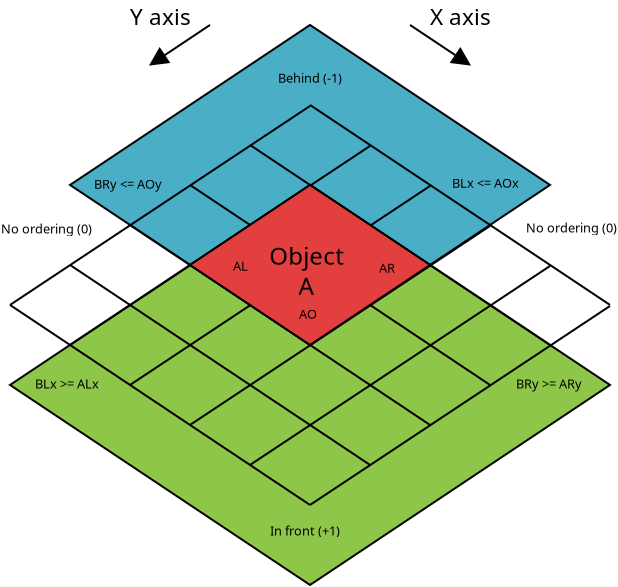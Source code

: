 <?xml version="1.0" encoding="UTF-8"?>
<dia:diagram xmlns:dia="http://www.lysator.liu.se/~alla/dia/"><dia:layer name="Background" visible="true"><dia:object type="Standard - Polygon" version="0" id="O0"><dia:attribute name="obj_pos"><dia:point val="6,7"/></dia:attribute><dia:attribute name="obj_bb"><dia:rectangle val="5.91,-1.06;30.09,11.06"/></dia:attribute><dia:attribute name="poly_points"><dia:point val="6,7"/><dia:point val="18,-1"/><dia:point val="30,7"/><dia:point val="24,11"/><dia:point val="18,7"/><dia:point val="12,11"/></dia:attribute><dia:attribute name="inner_color"><dia:color val="#4aaec6"/></dia:attribute><dia:attribute name="show_background"><dia:boolean val="true"/></dia:attribute></dia:object><dia:object type="Standard - Polygon" version="0" id="O1"><dia:attribute name="obj_pos"><dia:point val="12,11"/></dia:attribute><dia:attribute name="obj_bb"><dia:rectangle val="2.91,10.94;33.09,27.06"/></dia:attribute><dia:attribute name="poly_points"><dia:point val="12,11"/><dia:point val="18,15"/><dia:point val="24,11"/><dia:point val="33,17"/><dia:point val="18,27"/><dia:point val="3,17"/></dia:attribute><dia:attribute name="inner_color"><dia:color val="#8ec64a"/></dia:attribute><dia:attribute name="show_background"><dia:boolean val="true"/></dia:attribute></dia:object><dia:object type="Standard - Line" version="0" id="O2"><dia:attribute name="obj_pos"><dia:point val="3,13"/></dia:attribute><dia:attribute name="obj_bb"><dia:rectangle val="2.931,2.981;18.069,13.069"/></dia:attribute><dia:attribute name="conn_endpoints"><dia:point val="3,13"/><dia:point val="18,3.05"/></dia:attribute><dia:attribute name="numcp"><dia:int val="1"/></dia:attribute></dia:object><dia:object type="Standard - Line" version="0" id="O3"><dia:attribute name="obj_pos"><dia:point val="18,3"/></dia:attribute><dia:attribute name="obj_bb"><dia:rectangle val="17.931,2.931;33.069,13.069"/></dia:attribute><dia:attribute name="conn_endpoints"><dia:point val="18,3"/><dia:point val="33,13"/></dia:attribute><dia:attribute name="numcp"><dia:int val="1"/></dia:attribute></dia:object><dia:object type="Standard - Line" version="0" id="O4"><dia:attribute name="obj_pos"><dia:point val="9,9"/></dia:attribute><dia:attribute name="obj_bb"><dia:rectangle val="8.931,8.931;24.069,19.069"/></dia:attribute><dia:attribute name="conn_endpoints"><dia:point val="9,9"/><dia:point val="24,19"/></dia:attribute><dia:attribute name="numcp"><dia:int val="1"/></dia:attribute></dia:object><dia:object type="Standard - Line" version="0" id="O5"><dia:attribute name="obj_pos"><dia:point val="12,19"/></dia:attribute><dia:attribute name="obj_bb"><dia:rectangle val="11.931,8.981;27.069,19.069"/></dia:attribute><dia:attribute name="conn_endpoints"><dia:point val="12,19"/><dia:point val="27,9.05"/></dia:attribute><dia:attribute name="numcp"><dia:int val="1"/></dia:attribute></dia:object><dia:object type="Standard - Line" version="0" id="O6"><dia:attribute name="obj_pos"><dia:point val="9,17"/></dia:attribute><dia:attribute name="obj_bb"><dia:rectangle val="8.931,6.981;24.069,17.069"/></dia:attribute><dia:attribute name="conn_endpoints"><dia:point val="9,17"/><dia:point val="24,7.05"/></dia:attribute><dia:attribute name="numcp"><dia:int val="1"/></dia:attribute></dia:object><dia:object type="Standard - Line" version="0" id="O7"><dia:attribute name="obj_pos"><dia:point val="6,15"/></dia:attribute><dia:attribute name="obj_bb"><dia:rectangle val="5.931,4.981;21.069,15.069"/></dia:attribute><dia:attribute name="conn_endpoints"><dia:point val="6,15"/><dia:point val="21,5.05"/></dia:attribute><dia:attribute name="numcp"><dia:int val="1"/></dia:attribute></dia:object><dia:object type="Standard - Line" version="0" id="O8"><dia:attribute name="obj_pos"><dia:point val="12,7"/></dia:attribute><dia:attribute name="obj_bb"><dia:rectangle val="11.931,6.931;27.069,17.069"/></dia:attribute><dia:attribute name="conn_endpoints"><dia:point val="12,7"/><dia:point val="27,17"/></dia:attribute><dia:attribute name="numcp"><dia:int val="1"/></dia:attribute></dia:object><dia:object type="Standard - Line" version="0" id="O9"><dia:attribute name="obj_pos"><dia:point val="15,5"/></dia:attribute><dia:attribute name="obj_bb"><dia:rectangle val="14.931,4.931;30.069,15.069"/></dia:attribute><dia:attribute name="conn_endpoints"><dia:point val="15,5"/><dia:point val="30,15"/></dia:attribute><dia:attribute name="numcp"><dia:int val="1"/></dia:attribute></dia:object><dia:object type="Standard - Line" version="0" id="O10"><dia:attribute name="obj_pos"><dia:point val="15,21"/></dia:attribute><dia:attribute name="obj_bb"><dia:rectangle val="14.931,10.981;30.069,21.069"/></dia:attribute><dia:attribute name="conn_endpoints"><dia:point val="15,21"/><dia:point val="30,11.05"/></dia:attribute><dia:attribute name="numcp"><dia:int val="1"/></dia:attribute></dia:object><dia:object type="Standard - Line" version="0" id="O11"><dia:attribute name="obj_pos"><dia:point val="18,23"/></dia:attribute><dia:attribute name="obj_bb"><dia:rectangle val="17.931,12.981;33.069,23.069"/></dia:attribute><dia:attribute name="conn_endpoints"><dia:point val="18,23"/><dia:point val="33,13.05"/></dia:attribute><dia:attribute name="numcp"><dia:int val="1"/></dia:attribute></dia:object><dia:object type="Standard - Line" version="0" id="O12"><dia:attribute name="obj_pos"><dia:point val="6,11"/></dia:attribute><dia:attribute name="obj_bb"><dia:rectangle val="5.931,10.931;21.069,21.069"/></dia:attribute><dia:attribute name="conn_endpoints"><dia:point val="6,11"/><dia:point val="21,21"/></dia:attribute><dia:attribute name="numcp"><dia:int val="1"/></dia:attribute></dia:object><dia:object type="Standard - Line" version="0" id="O13"><dia:attribute name="obj_pos"><dia:point val="3,13"/></dia:attribute><dia:attribute name="obj_bb"><dia:rectangle val="2.931,12.931;18.069,23.069"/></dia:attribute><dia:attribute name="conn_endpoints"><dia:point val="3,13"/><dia:point val="18,23"/></dia:attribute><dia:attribute name="numcp"><dia:int val="1"/></dia:attribute></dia:object><dia:object type="Standard - Polygon" version="0" id="O14"><dia:attribute name="obj_pos"><dia:point val="12,11"/></dia:attribute><dia:attribute name="obj_bb"><dia:rectangle val="11.91,6.94;24.09,15.06"/></dia:attribute><dia:attribute name="poly_points"><dia:point val="12,11"/><dia:point val="18,15"/><dia:point val="24,11"/><dia:point val="18,7"/></dia:attribute><dia:attribute name="inner_color"><dia:color val="#e43f3f"/></dia:attribute><dia:attribute name="show_background"><dia:boolean val="true"/></dia:attribute></dia:object><dia:object type="Standard - Text" version="0" id="O15"><dia:attribute name="obj_pos"><dia:point val="17.8,10.99"/></dia:attribute><dia:attribute name="obj_bb"><dia:rectangle val="16,9.84;19.6,13.14"/></dia:attribute><dia:attribute name="text"><dia:composite type="text"><dia:attribute name="string"><dia:string>#Object
A#</dia:string></dia:attribute><dia:attribute name="font"><dia:font family="sans" style="0" name="Courier"/></dia:attribute><dia:attribute name="height"><dia:real val="1.5"/></dia:attribute><dia:attribute name="pos"><dia:point val="17.8,10.99"/></dia:attribute><dia:attribute name="color"><dia:color val="#000000"/></dia:attribute><dia:attribute name="alignment"><dia:enum val="1"/></dia:attribute></dia:composite></dia:attribute></dia:object><dia:object type="Standard - Text" version="0" id="O16"><dia:attribute name="obj_pos"><dia:point val="17.45,13.69"/></dia:attribute><dia:attribute name="obj_bb"><dia:rectangle val="17.45,13.019;18.371,14.082"/></dia:attribute><dia:attribute name="text"><dia:composite type="text"><dia:attribute name="string"><dia:string>#AO#</dia:string></dia:attribute><dia:attribute name="font"><dia:font family="sans" style="0" name="Courier"/></dia:attribute><dia:attribute name="height"><dia:real val="0.8"/></dia:attribute><dia:attribute name="pos"><dia:point val="17.45,13.69"/></dia:attribute><dia:attribute name="color"><dia:color val="#000000"/></dia:attribute><dia:attribute name="alignment"><dia:enum val="0"/></dia:attribute></dia:composite></dia:attribute></dia:object><dia:object type="Standard - Text" version="0" id="O17"><dia:attribute name="obj_pos"><dia:point val="14.15,11.29"/></dia:attribute><dia:attribute name="obj_bb"><dia:rectangle val="14.15,10.619;14.921,11.682"/></dia:attribute><dia:attribute name="text"><dia:composite type="text"><dia:attribute name="string"><dia:string>#AL#</dia:string></dia:attribute><dia:attribute name="font"><dia:font family="sans" style="0" name="Courier"/></dia:attribute><dia:attribute name="height"><dia:real val="0.8"/></dia:attribute><dia:attribute name="pos"><dia:point val="14.15,11.29"/></dia:attribute><dia:attribute name="color"><dia:color val="#000000"/></dia:attribute><dia:attribute name="alignment"><dia:enum val="0"/></dia:attribute></dia:composite></dia:attribute></dia:object><dia:object type="Standard - Text" version="0" id="O18"><dia:attribute name="obj_pos"><dia:point val="21.45,11.39"/></dia:attribute><dia:attribute name="obj_bb"><dia:rectangle val="21.45,10.719;22.271,11.782"/></dia:attribute><dia:attribute name="text"><dia:composite type="text"><dia:attribute name="string"><dia:string>#AR#</dia:string></dia:attribute><dia:attribute name="font"><dia:font family="sans" style="0" name="Courier"/></dia:attribute><dia:attribute name="height"><dia:real val="0.8"/></dia:attribute><dia:attribute name="pos"><dia:point val="21.45,11.39"/></dia:attribute><dia:attribute name="color"><dia:color val="#000000"/></dia:attribute><dia:attribute name="alignment"><dia:enum val="0"/></dia:attribute></dia:composite></dia:attribute></dia:object><dia:object type="Standard - Text" version="0" id="O19"><dia:attribute name="obj_pos"><dia:point val="7.2,7.19"/></dia:attribute><dia:attribute name="obj_bb"><dia:rectangle val="7.2,6.519;10.921,7.582"/></dia:attribute><dia:attribute name="text"><dia:composite type="text"><dia:attribute name="string"><dia:string>#BRy &lt;= AOy#</dia:string></dia:attribute><dia:attribute name="font"><dia:font family="sans" style="0" name="Courier"/></dia:attribute><dia:attribute name="height"><dia:real val="0.8"/></dia:attribute><dia:attribute name="pos"><dia:point val="7.2,7.19"/></dia:attribute><dia:attribute name="color"><dia:color val="#000000"/></dia:attribute><dia:attribute name="alignment"><dia:enum val="0"/></dia:attribute></dia:composite></dia:attribute></dia:object><dia:object type="Standard - Text" version="0" id="O20"><dia:attribute name="obj_pos"><dia:point val="25.1,7.14"/></dia:attribute><dia:attribute name="obj_bb"><dia:rectangle val="25.1,6.469;28.771,7.532"/></dia:attribute><dia:attribute name="text"><dia:composite type="text"><dia:attribute name="string"><dia:string>#BLx &lt;= AOx#</dia:string></dia:attribute><dia:attribute name="font"><dia:font family="sans" style="0" name="Courier"/></dia:attribute><dia:attribute name="height"><dia:real val="0.8"/></dia:attribute><dia:attribute name="pos"><dia:point val="25.1,7.14"/></dia:attribute><dia:attribute name="color"><dia:color val="#000000"/></dia:attribute><dia:attribute name="alignment"><dia:enum val="0"/></dia:attribute></dia:composite></dia:attribute></dia:object><dia:object type="Standard - Text" version="0" id="O21"><dia:attribute name="obj_pos"><dia:point val="16.4,1.89"/></dia:attribute><dia:attribute name="obj_bb"><dia:rectangle val="16.4,1.219;19.921,2.282"/></dia:attribute><dia:attribute name="text"><dia:composite type="text"><dia:attribute name="string"><dia:string>#Behind (-1)#</dia:string></dia:attribute><dia:attribute name="font"><dia:font family="sans" style="0" name="Courier"/></dia:attribute><dia:attribute name="height"><dia:real val="0.8"/></dia:attribute><dia:attribute name="pos"><dia:point val="16.4,1.89"/></dia:attribute><dia:attribute name="color"><dia:color val="#000000"/></dia:attribute><dia:attribute name="alignment"><dia:enum val="0"/></dia:attribute></dia:composite></dia:attribute></dia:object><dia:object type="Standard - Text" version="0" id="O22"><dia:attribute name="obj_pos"><dia:point val="4.25,17.175"/></dia:attribute><dia:attribute name="obj_bb"><dia:rectangle val="4.25,16.504;7.771,17.568"/></dia:attribute><dia:attribute name="text"><dia:composite type="text"><dia:attribute name="string"><dia:string>#BLx &gt;= ALx#</dia:string></dia:attribute><dia:attribute name="font"><dia:font family="sans" style="0" name="Courier"/></dia:attribute><dia:attribute name="height"><dia:real val="0.8"/></dia:attribute><dia:attribute name="pos"><dia:point val="4.25,17.175"/></dia:attribute><dia:attribute name="color"><dia:color val="#000000"/></dia:attribute><dia:attribute name="alignment"><dia:enum val="0"/></dia:attribute></dia:composite></dia:attribute></dia:object><dia:object type="Standard - Text" version="0" id="O23"><dia:attribute name="obj_pos"><dia:point val="28.3,17.175"/></dia:attribute><dia:attribute name="obj_bb"><dia:rectangle val="28.3,16.504;31.921,17.568"/></dia:attribute><dia:attribute name="text"><dia:composite type="text"><dia:attribute name="string"><dia:string>#BRy &gt;= ARy#</dia:string></dia:attribute><dia:attribute name="font"><dia:font family="sans" style="0" name="Courier"/></dia:attribute><dia:attribute name="height"><dia:real val="0.8"/></dia:attribute><dia:attribute name="pos"><dia:point val="28.3,17.175"/></dia:attribute><dia:attribute name="color"><dia:color val="#000000"/></dia:attribute><dia:attribute name="alignment"><dia:enum val="0"/></dia:attribute></dia:composite></dia:attribute></dia:object><dia:object type="Standard - Text" version="0" id="O24"><dia:attribute name="obj_pos"><dia:point val="16,24.525"/></dia:attribute><dia:attribute name="obj_bb"><dia:rectangle val="16,23.854;19.921,24.918"/></dia:attribute><dia:attribute name="text"><dia:composite type="text"><dia:attribute name="string"><dia:string>#In front (+1)#</dia:string></dia:attribute><dia:attribute name="font"><dia:font family="sans" style="0" name="Courier"/></dia:attribute><dia:attribute name="height"><dia:real val="0.8"/></dia:attribute><dia:attribute name="pos"><dia:point val="16,24.525"/></dia:attribute><dia:attribute name="color"><dia:color val="#000000"/></dia:attribute><dia:attribute name="alignment"><dia:enum val="0"/></dia:attribute></dia:composite></dia:attribute></dia:object><dia:object type="Standard - Text" version="0" id="O25"><dia:attribute name="obj_pos"><dia:point val="2.55,9.425"/></dia:attribute><dia:attribute name="obj_bb"><dia:rectangle val="2.55,8.754;7.371,9.818"/></dia:attribute><dia:attribute name="text"><dia:composite type="text"><dia:attribute name="string"><dia:string>#No ordering (0)#</dia:string></dia:attribute><dia:attribute name="font"><dia:font family="sans" style="0" name="Courier"/></dia:attribute><dia:attribute name="height"><dia:real val="0.8"/></dia:attribute><dia:attribute name="pos"><dia:point val="2.55,9.425"/></dia:attribute><dia:attribute name="color"><dia:color val="#000000"/></dia:attribute><dia:attribute name="alignment"><dia:enum val="0"/></dia:attribute></dia:composite></dia:attribute></dia:object><dia:object type="Standard - Text" version="0" id="O26"><dia:attribute name="obj_pos"><dia:point val="28.8,9.375"/></dia:attribute><dia:attribute name="obj_bb"><dia:rectangle val="28.8,8.704;33.621,9.768"/></dia:attribute><dia:attribute name="text"><dia:composite type="text"><dia:attribute name="string"><dia:string>#No ordering (0)#</dia:string></dia:attribute><dia:attribute name="font"><dia:font family="sans" style="0" name="Courier"/></dia:attribute><dia:attribute name="height"><dia:real val="0.8"/></dia:attribute><dia:attribute name="pos"><dia:point val="28.8,9.375"/></dia:attribute><dia:attribute name="color"><dia:color val="#000000"/></dia:attribute><dia:attribute name="alignment"><dia:enum val="0"/></dia:attribute></dia:composite></dia:attribute></dia:object><dia:object type="Standard - Line" version="0" id="O27"><dia:attribute name="obj_pos"><dia:point val="23,-1"/></dia:attribute><dia:attribute name="obj_bb"><dia:rectangle val="22.931,-1.069;26.485,1.693"/></dia:attribute><dia:attribute name="conn_endpoints"><dia:point val="23,-1"/><dia:point val="26,1"/></dia:attribute><dia:attribute name="numcp"><dia:int val="1"/></dia:attribute><dia:attribute name="end_arrow"><dia:enum val="3"/></dia:attribute><dia:attribute name="end_arrow_length"><dia:real val="0.8"/></dia:attribute><dia:attribute name="end_arrow_width"><dia:real val="0.8"/></dia:attribute></dia:object><dia:object type="Standard - Line" version="0" id="O28"><dia:attribute name="obj_pos"><dia:point val="13,-1"/></dia:attribute><dia:attribute name="obj_bb"><dia:rectangle val="9.515,-1.069;13.069,1.693"/></dia:attribute><dia:attribute name="conn_endpoints"><dia:point val="13,-1"/><dia:point val="10,1"/></dia:attribute><dia:attribute name="numcp"><dia:int val="1"/></dia:attribute><dia:attribute name="end_arrow"><dia:enum val="3"/></dia:attribute><dia:attribute name="end_arrow_length"><dia:real val="0.8"/></dia:attribute><dia:attribute name="end_arrow_width"><dia:real val="0.8"/></dia:attribute></dia:object><dia:object type="Standard - Text" version="0" id="O29"><dia:attribute name="obj_pos"><dia:point val="24,-1"/></dia:attribute><dia:attribute name="obj_bb"><dia:rectangle val="24,-2.135;27.085,-0.33"/></dia:attribute><dia:attribute name="text"><dia:composite type="text"><dia:attribute name="string"><dia:string>#X axis#</dia:string></dia:attribute><dia:attribute name="font"><dia:font family="sans" style="0" name="Courier"/></dia:attribute><dia:attribute name="height"><dia:real val="1.4"/></dia:attribute><dia:attribute name="pos"><dia:point val="24,-1"/></dia:attribute><dia:attribute name="color"><dia:color val="#000000"/></dia:attribute><dia:attribute name="alignment"><dia:enum val="0"/></dia:attribute></dia:composite></dia:attribute></dia:object><dia:object type="Standard - Text" version="0" id="O30"><dia:attribute name="obj_pos"><dia:point val="9,-1"/></dia:attribute><dia:attribute name="obj_bb"><dia:rectangle val="9,-2.135;11.985,-0.33"/></dia:attribute><dia:attribute name="text"><dia:composite type="text"><dia:attribute name="string"><dia:string>#Y axis#</dia:string></dia:attribute><dia:attribute name="font"><dia:font family="sans" style="0" name="Courier"/></dia:attribute><dia:attribute name="height"><dia:real val="1.4"/></dia:attribute><dia:attribute name="pos"><dia:point val="9,-1"/></dia:attribute><dia:attribute name="color"><dia:color val="#000000"/></dia:attribute><dia:attribute name="alignment"><dia:enum val="0"/></dia:attribute></dia:composite></dia:attribute></dia:object></dia:layer></dia:diagram>
